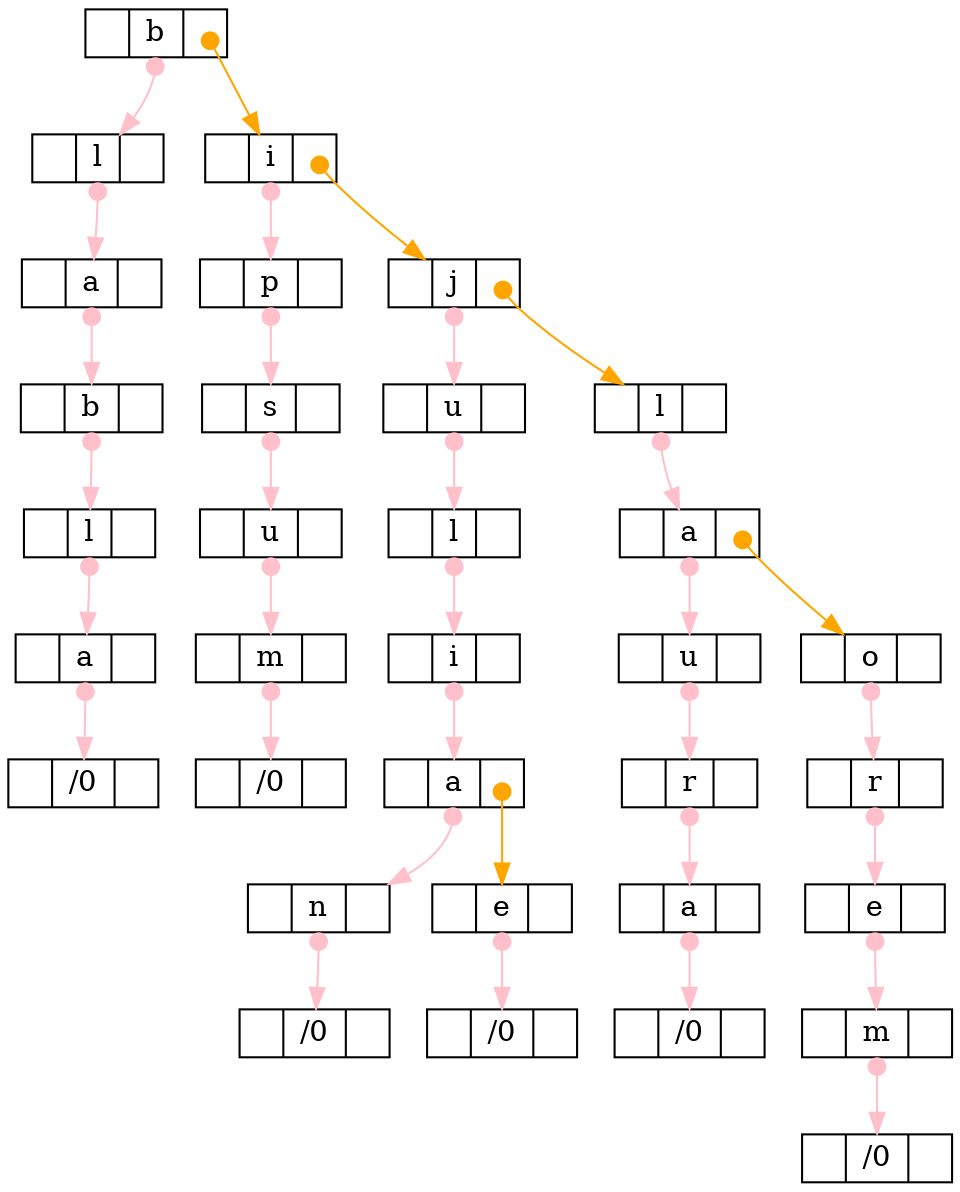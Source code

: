 digraph arbre {
  node [shape=record, height=.1];
edge [tailclip=false, arrowtail=dot, dir=both];

n0x7243d0 [label="<gauche> | b | <droit>"];
n0x7243d0:droit:c -> n0x724310[color=orange];
n0x724310 [label="<gauche> | i | <droit>"];
n0x724310:droit:c -> n0x7244b0[color=orange];
n0x7244b0 [label="<gauche> | j | <droit>"];
n0x7244b0:droit:c -> n0x724250[color=orange];
n0x724250 [label="<gauche> | l | <droit>"];
n0x724250:s -> n0x724590 [color=pink];
n0x724590 [label="<gauche> | a | <droit>"];
n0x724590:droit:c -> n0x724270[color=orange];
n0x724270 [label="<gauche> | o | <droit>"];
n0x724270:s -> n0x724290 [color=pink];
n0x724290 [label="<gauche> | r | <droit>"];
n0x724290:s -> n0x7242b0 [color=pink];
n0x7242b0 [label="<gauche> | e | <droit>"];
n0x7242b0:s -> n0x7242d0 [color=pink];
n0x7242d0 [label="<gauche> | m | <droit>"];
n0x7242d0:s -> n0x7242f0 [color=pink];
n0x7242f0 [label="<gauche> | /0 | <droit>"];
n0x724590:s -> n0x7245b0 [color=pink];
n0x7245b0 [label="<gauche> | u | <droit>"];
n0x7245b0:s -> n0x7245d0 [color=pink];
n0x7245d0 [label="<gauche> | r | <droit>"];
n0x7245d0:s -> n0x7245f0 [color=pink];
n0x7245f0 [label="<gauche> | a | <droit>"];
n0x7245f0:s -> n0x724610 [color=pink];
n0x724610 [label="<gauche> | /0 | <droit>"];
n0x7244b0:s -> n0x7244d0 [color=pink];
n0x7244d0 [label="<gauche> | u | <droit>"];
n0x7244d0:s -> n0x7244f0 [color=pink];
n0x7244f0 [label="<gauche> | l | <droit>"];
n0x7244f0:s -> n0x724510 [color=pink];
n0x724510 [label="<gauche> | i | <droit>"];
n0x724510:s -> n0x724530 [color=pink];
n0x724530 [label="<gauche> | a | <droit>"];
n0x724530:droit:c -> n0x724010[color=orange];
n0x724010 [label="<gauche> | e | <droit>"];
n0x724010:s -> n0x724030 [color=pink];
n0x724030 [label="<gauche> | /0 | <droit>"];
n0x724530:s -> n0x724550 [color=pink];
n0x724550 [label="<gauche> | n | <droit>"];
n0x724550:s -> n0x724570 [color=pink];
n0x724570 [label="<gauche> | /0 | <droit>"];
n0x724310:s -> n0x724330 [color=pink];
n0x724330 [label="<gauche> | p | <droit>"];
n0x724330:s -> n0x724350 [color=pink];
n0x724350 [label="<gauche> | s | <droit>"];
n0x724350:s -> n0x724370 [color=pink];
n0x724370 [label="<gauche> | u | <droit>"];
n0x724370:s -> n0x724390 [color=pink];
n0x724390 [label="<gauche> | m | <droit>"];
n0x724390:s -> n0x7243b0 [color=pink];
n0x7243b0 [label="<gauche> | /0 | <droit>"];
n0x7243d0:s -> n0x7243f0 [color=pink];
n0x7243f0 [label="<gauche> | l | <droit>"];
n0x7243f0:s -> n0x724410 [color=pink];
n0x724410 [label="<gauche> | a | <droit>"];
n0x724410:s -> n0x724430 [color=pink];
n0x724430 [label="<gauche> | b | <droit>"];
n0x724430:s -> n0x724450 [color=pink];
n0x724450 [label="<gauche> | l | <droit>"];
n0x724450:s -> n0x724470 [color=pink];
n0x724470 [label="<gauche> | a | <droit>"];
n0x724470:s -> n0x724490 [color=pink];
n0x724490 [label="<gauche> | /0 | <droit>"];

}
